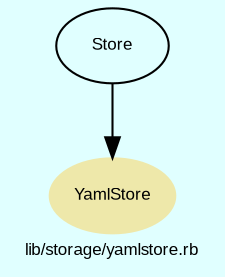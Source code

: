 digraph TopLevel {
    compound = true
    bgcolor = lightcyan1
    fontname = Arial
    fontsize = 8
    label = "lib/storage/yamlstore.rb"
    node [
        fontname = Arial,
        fontsize = 8,
        color = black
    ]

    YamlStore [
        fontcolor = black,
        URL = "classes/YamlStore.html",
        shape = ellipse,
        color = palegoldenrod,
        style = filled,
        label = "YamlStore"
    ]

    Store [
        URL = "classes/Store.html",
        label = "Store"
    ]

    Store -> YamlStore [

    ]

}

